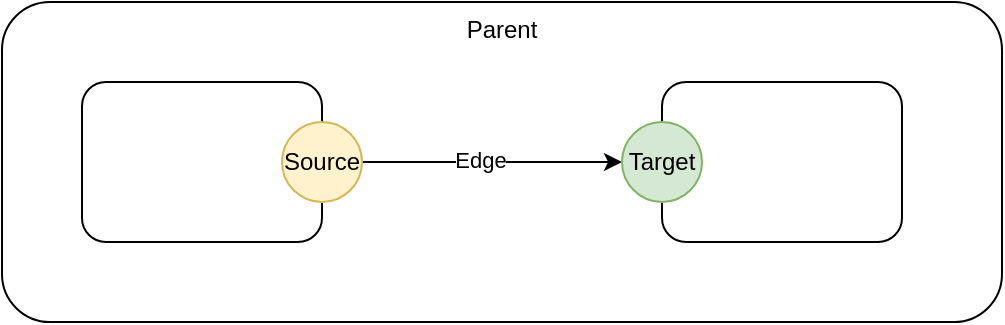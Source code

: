<mxfile version="14.6.13" type="device" pages="3"><diagram id="arOCgAhCTwKNONMjBR0b" name="Edge-Containment-1"><mxGraphModel dx="1106" dy="806" grid="1" gridSize="10" guides="1" tooltips="1" connect="1" arrows="1" fold="1" page="1" pageScale="1" pageWidth="1100" pageHeight="850" math="0" shadow="0"><root><mxCell id="0"/><mxCell id="1" parent="0"/><mxCell id="JLZLWnIp7NlCq3AEEBtP-1" value="Parent" style="rounded=1;whiteSpace=wrap;html=1;verticalAlign=top;" vertex="1" parent="1"><mxGeometry x="50" y="100" width="500" height="160" as="geometry"/></mxCell><mxCell id="JLZLWnIp7NlCq3AEEBtP-2" value="" style="rounded=1;whiteSpace=wrap;html=1;" vertex="1" parent="1"><mxGeometry x="380" y="140" width="120" height="80" as="geometry"/></mxCell><mxCell id="JLZLWnIp7NlCq3AEEBtP-3" value="" style="endArrow=classic;html=1;exitX=1;exitY=0.5;exitDx=0;exitDy=0;entryX=0;entryY=0.5;entryDx=0;entryDy=0;" edge="1" parent="1" source="JLZLWnIp7NlCq3AEEBtP-7" target="JLZLWnIp7NlCq3AEEBtP-5"><mxGeometry width="50" height="50" relative="1" as="geometry"><mxPoint x="305" y="179.5" as="sourcePoint"/><mxPoint x="420" y="180" as="targetPoint"/></mxGeometry></mxCell><mxCell id="JLZLWnIp7NlCq3AEEBtP-4" value="Edge" style="edgeLabel;html=1;align=center;verticalAlign=middle;resizable=0;points=[];" vertex="1" connectable="0" parent="JLZLWnIp7NlCq3AEEBtP-3"><mxGeometry x="-0.1" y="2" relative="1" as="geometry"><mxPoint y="1" as="offset"/></mxGeometry></mxCell><mxCell id="JLZLWnIp7NlCq3AEEBtP-5" value="Target" style="ellipse;whiteSpace=wrap;html=1;aspect=fixed;fillColor=#d5e8d4;strokeColor=#82b366;" vertex="1" parent="1"><mxGeometry x="360" y="160" width="40" height="40" as="geometry"/></mxCell><mxCell id="JLZLWnIp7NlCq3AEEBtP-6" value="" style="rounded=1;whiteSpace=wrap;html=1;" vertex="1" parent="1"><mxGeometry x="90" y="140" width="120" height="80" as="geometry"/></mxCell><mxCell id="JLZLWnIp7NlCq3AEEBtP-7" value="Source" style="ellipse;whiteSpace=wrap;html=1;aspect=fixed;fillColor=#fff2cc;strokeColor=#d6b656;" vertex="1" parent="1"><mxGeometry x="190" y="160" width="40" height="40" as="geometry"/></mxCell></root></mxGraphModel></diagram><diagram id="1Wh_O6nMd5TQiWnU6wB0" name="Edge-Containment-2"><mxGraphModel dx="1106" dy="761" grid="1" gridSize="10" guides="1" tooltips="1" connect="1" arrows="1" fold="1" page="1" pageScale="1" pageWidth="1100" pageHeight="850" math="0" shadow="0"><root><mxCell id="NwWg4NSMADF0Q93fgxnL-0"/><mxCell id="NwWg4NSMADF0Q93fgxnL-1" parent="NwWg4NSMADF0Q93fgxnL-0"/><mxCell id="nrQc5RqsgwL8fqz2K02I-0" value="Parent" style="rounded=1;whiteSpace=wrap;html=1;verticalAlign=top;" vertex="1" parent="NwWg4NSMADF0Q93fgxnL-1"><mxGeometry x="80" y="80" width="340" height="160" as="geometry"/></mxCell><mxCell id="nrQc5RqsgwL8fqz2K02I-1" value="" style="rounded=1;whiteSpace=wrap;html=1;" vertex="1" parent="NwWg4NSMADF0Q93fgxnL-1"><mxGeometry x="250" y="120" width="120" height="80" as="geometry"/></mxCell><mxCell id="nrQc5RqsgwL8fqz2K02I-2" value="" style="endArrow=classic;html=1;exitX=1;exitY=0.5;exitDx=0;exitDy=0;entryX=0;entryY=0.5;entryDx=0;entryDy=0;" edge="1" parent="NwWg4NSMADF0Q93fgxnL-1" source="nrQc5RqsgwL8fqz2K02I-5" target="nrQc5RqsgwL8fqz2K02I-4"><mxGeometry width="50" height="50" relative="1" as="geometry"><mxPoint x="175" y="159.5" as="sourcePoint"/><mxPoint x="290" y="160" as="targetPoint"/></mxGeometry></mxCell><mxCell id="nrQc5RqsgwL8fqz2K02I-3" value="Edge" style="edgeLabel;html=1;align=center;verticalAlign=middle;resizable=0;points=[];" vertex="1" connectable="0" parent="nrQc5RqsgwL8fqz2K02I-2"><mxGeometry x="-0.1" y="2" relative="1" as="geometry"><mxPoint y="1" as="offset"/></mxGeometry></mxCell><mxCell id="nrQc5RqsgwL8fqz2K02I-4" value="Target" style="ellipse;whiteSpace=wrap;html=1;aspect=fixed;fillColor=#d5e8d4;strokeColor=#82b366;" vertex="1" parent="NwWg4NSMADF0Q93fgxnL-1"><mxGeometry x="230" y="140" width="40" height="40" as="geometry"/></mxCell><mxCell id="nrQc5RqsgwL8fqz2K02I-5" value="Source" style="ellipse;whiteSpace=wrap;html=1;aspect=fixed;fillColor=#d5e8d4;strokeColor=#82b366;" vertex="1" parent="NwWg4NSMADF0Q93fgxnL-1"><mxGeometry x="60" y="140" width="40" height="40" as="geometry"/></mxCell></root></mxGraphModel></diagram><diagram id="BXaGpVXOoikEk9g7PoaP" name="Edge-Containment-3"><mxGraphModel dx="1106" dy="761" grid="1" gridSize="10" guides="1" tooltips="1" connect="1" arrows="1" fold="1" page="1" pageScale="1" pageWidth="1100" pageHeight="850" math="0" shadow="0"><root><mxCell id="DU06kUD2cYINC9CQdf2a-0"/><mxCell id="DU06kUD2cYINC9CQdf2a-1" parent="DU06kUD2cYINC9CQdf2a-0"/><mxCell id="DU06kUD2cYINC9CQdf2a-2" value="Parent" style="rounded=1;whiteSpace=wrap;html=1;verticalAlign=top;" vertex="1" parent="DU06kUD2cYINC9CQdf2a-1"><mxGeometry x="80" y="80" width="340" height="160" as="geometry"/></mxCell><mxCell id="DU06kUD2cYINC9CQdf2a-3" value="" style="rounded=1;whiteSpace=wrap;html=1;" vertex="1" parent="DU06kUD2cYINC9CQdf2a-1"><mxGeometry x="130" y="120" width="120" height="80" as="geometry"/></mxCell><mxCell id="DU06kUD2cYINC9CQdf2a-4" value="" style="endArrow=classic;html=1;exitX=1;exitY=0.5;exitDx=0;exitDy=0;entryX=0;entryY=0.5;entryDx=0;entryDy=0;" edge="1" parent="DU06kUD2cYINC9CQdf2a-1" source="DU06kUD2cYINC9CQdf2a-7" target="DU06kUD2cYINC9CQdf2a-6"><mxGeometry width="50" height="50" relative="1" as="geometry"><mxPoint x="345" y="159.5" as="sourcePoint"/><mxPoint x="460" y="160" as="targetPoint"/></mxGeometry></mxCell><mxCell id="DU06kUD2cYINC9CQdf2a-5" value="Edge" style="edgeLabel;html=1;align=center;verticalAlign=middle;resizable=0;points=[];" vertex="1" connectable="0" parent="DU06kUD2cYINC9CQdf2a-4"><mxGeometry x="-0.1" y="2" relative="1" as="geometry"><mxPoint y="1" as="offset"/></mxGeometry></mxCell><mxCell id="DU06kUD2cYINC9CQdf2a-6" value="Target" style="ellipse;whiteSpace=wrap;html=1;aspect=fixed;fillColor=#fff2cc;strokeColor=#d6b656;" vertex="1" parent="DU06kUD2cYINC9CQdf2a-1"><mxGeometry x="400" y="140" width="40" height="40" as="geometry"/></mxCell><mxCell id="DU06kUD2cYINC9CQdf2a-7" value="Source" style="ellipse;whiteSpace=wrap;html=1;aspect=fixed;fillColor=#fff2cc;strokeColor=#d6b656;" vertex="1" parent="DU06kUD2cYINC9CQdf2a-1"><mxGeometry x="230" y="140" width="40" height="40" as="geometry"/></mxCell></root></mxGraphModel></diagram></mxfile>